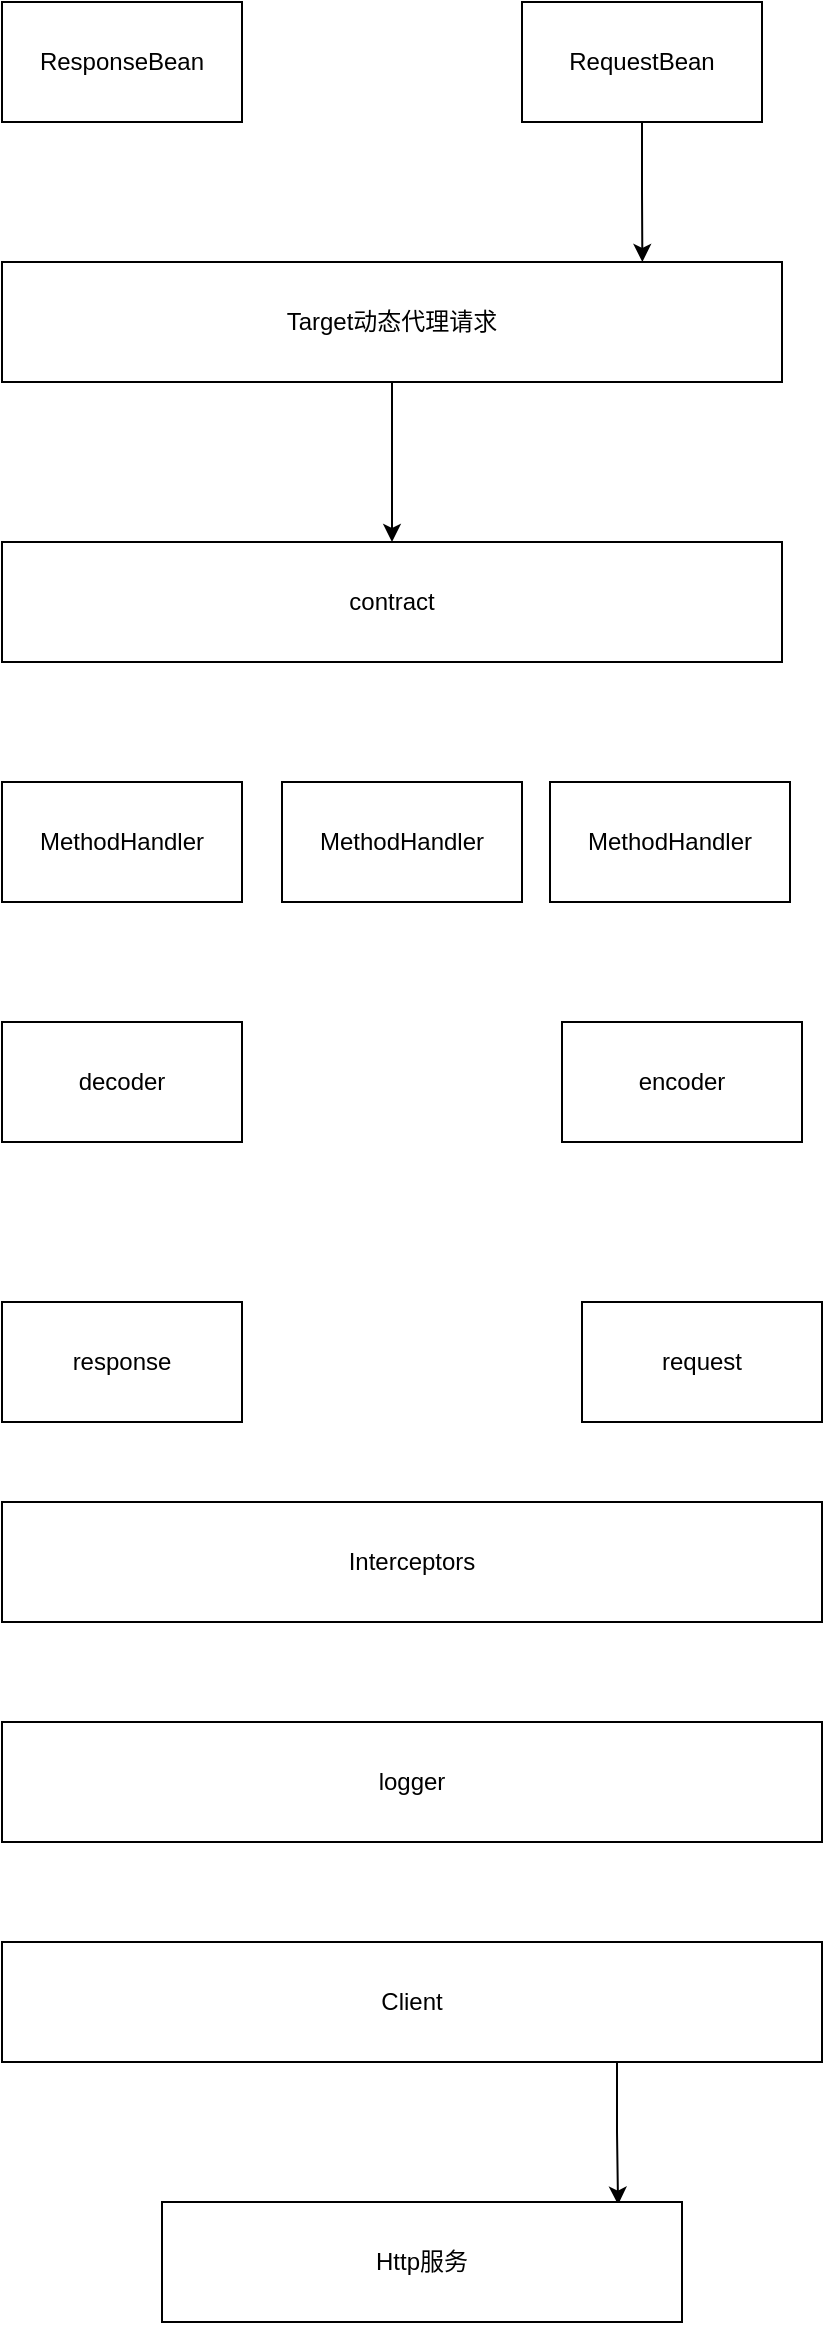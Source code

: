 <mxfile version="17.4.4" type="github">
  <diagram id="hINWN65_sMIN1A_LbTCs" name="第 1 页">
    <mxGraphModel dx="782" dy="1605" grid="1" gridSize="10" guides="1" tooltips="1" connect="1" arrows="1" fold="1" page="1" pageScale="1" pageWidth="827" pageHeight="1169" math="0" shadow="0">
      <root>
        <mxCell id="0" />
        <mxCell id="1" parent="0" />
        <mxCell id="X2OQrwyA2pg-tkAUDYB3-3" value="" style="edgeStyle=orthogonalEdgeStyle;rounded=0;orthogonalLoop=1;jettySize=auto;html=1;" edge="1" parent="1" source="X2OQrwyA2pg-tkAUDYB3-1" target="X2OQrwyA2pg-tkAUDYB3-2">
          <mxGeometry relative="1" as="geometry" />
        </mxCell>
        <mxCell id="X2OQrwyA2pg-tkAUDYB3-1" value="Target动态代理请求" style="rounded=0;whiteSpace=wrap;html=1;" vertex="1" parent="1">
          <mxGeometry x="140" y="50" width="390" height="60" as="geometry" />
        </mxCell>
        <mxCell id="X2OQrwyA2pg-tkAUDYB3-2" value="contract" style="whiteSpace=wrap;html=1;rounded=0;" vertex="1" parent="1">
          <mxGeometry x="140" y="190" width="390" height="60" as="geometry" />
        </mxCell>
        <mxCell id="X2OQrwyA2pg-tkAUDYB3-4" value="MethodHandler" style="rounded=0;whiteSpace=wrap;html=1;" vertex="1" parent="1">
          <mxGeometry x="140" y="310" width="120" height="60" as="geometry" />
        </mxCell>
        <mxCell id="X2OQrwyA2pg-tkAUDYB3-5" value="&lt;span&gt;MethodHandler&lt;/span&gt;" style="rounded=0;whiteSpace=wrap;html=1;" vertex="1" parent="1">
          <mxGeometry x="280" y="310" width="120" height="60" as="geometry" />
        </mxCell>
        <mxCell id="X2OQrwyA2pg-tkAUDYB3-6" value="MethodHandler" style="rounded=0;whiteSpace=wrap;html=1;" vertex="1" parent="1">
          <mxGeometry x="414" y="310" width="120" height="60" as="geometry" />
        </mxCell>
        <mxCell id="X2OQrwyA2pg-tkAUDYB3-7" value="decoder" style="rounded=0;whiteSpace=wrap;html=1;" vertex="1" parent="1">
          <mxGeometry x="140" y="430" width="120" height="60" as="geometry" />
        </mxCell>
        <mxCell id="X2OQrwyA2pg-tkAUDYB3-8" value="encoder" style="rounded=0;whiteSpace=wrap;html=1;" vertex="1" parent="1">
          <mxGeometry x="420" y="430" width="120" height="60" as="geometry" />
        </mxCell>
        <mxCell id="X2OQrwyA2pg-tkAUDYB3-9" value="response" style="rounded=0;whiteSpace=wrap;html=1;" vertex="1" parent="1">
          <mxGeometry x="140" y="570" width="120" height="60" as="geometry" />
        </mxCell>
        <mxCell id="X2OQrwyA2pg-tkAUDYB3-10" value="request" style="rounded=0;whiteSpace=wrap;html=1;" vertex="1" parent="1">
          <mxGeometry x="430" y="570" width="120" height="60" as="geometry" />
        </mxCell>
        <mxCell id="X2OQrwyA2pg-tkAUDYB3-11" value="Interceptors" style="rounded=0;whiteSpace=wrap;html=1;" vertex="1" parent="1">
          <mxGeometry x="140" y="670" width="410" height="60" as="geometry" />
        </mxCell>
        <mxCell id="X2OQrwyA2pg-tkAUDYB3-12" value="logger" style="rounded=0;whiteSpace=wrap;html=1;" vertex="1" parent="1">
          <mxGeometry x="140" y="780" width="410" height="60" as="geometry" />
        </mxCell>
        <mxCell id="X2OQrwyA2pg-tkAUDYB3-15" style="edgeStyle=orthogonalEdgeStyle;rounded=0;orthogonalLoop=1;jettySize=auto;html=1;exitX=0.75;exitY=1;exitDx=0;exitDy=0;entryX=0.877;entryY=0.022;entryDx=0;entryDy=0;entryPerimeter=0;" edge="1" parent="1" source="X2OQrwyA2pg-tkAUDYB3-13" target="X2OQrwyA2pg-tkAUDYB3-14">
          <mxGeometry relative="1" as="geometry" />
        </mxCell>
        <mxCell id="X2OQrwyA2pg-tkAUDYB3-13" value="Client" style="rounded=0;whiteSpace=wrap;html=1;" vertex="1" parent="1">
          <mxGeometry x="140" y="890" width="410" height="60" as="geometry" />
        </mxCell>
        <mxCell id="X2OQrwyA2pg-tkAUDYB3-14" value="Http服务" style="rounded=0;whiteSpace=wrap;html=1;" vertex="1" parent="1">
          <mxGeometry x="220" y="1020" width="260" height="60" as="geometry" />
        </mxCell>
        <mxCell id="X2OQrwyA2pg-tkAUDYB3-18" style="edgeStyle=orthogonalEdgeStyle;rounded=0;orthogonalLoop=1;jettySize=auto;html=1;entryX=0.821;entryY=0;entryDx=0;entryDy=0;entryPerimeter=0;" edge="1" parent="1" source="X2OQrwyA2pg-tkAUDYB3-16" target="X2OQrwyA2pg-tkAUDYB3-1">
          <mxGeometry relative="1" as="geometry" />
        </mxCell>
        <mxCell id="X2OQrwyA2pg-tkAUDYB3-16" value="RequestBean" style="rounded=0;whiteSpace=wrap;html=1;" vertex="1" parent="1">
          <mxGeometry x="400" y="-80" width="120" height="60" as="geometry" />
        </mxCell>
        <mxCell id="X2OQrwyA2pg-tkAUDYB3-17" value="ResponseBean" style="rounded=0;whiteSpace=wrap;html=1;" vertex="1" parent="1">
          <mxGeometry x="140" y="-80" width="120" height="60" as="geometry" />
        </mxCell>
      </root>
    </mxGraphModel>
  </diagram>
</mxfile>
